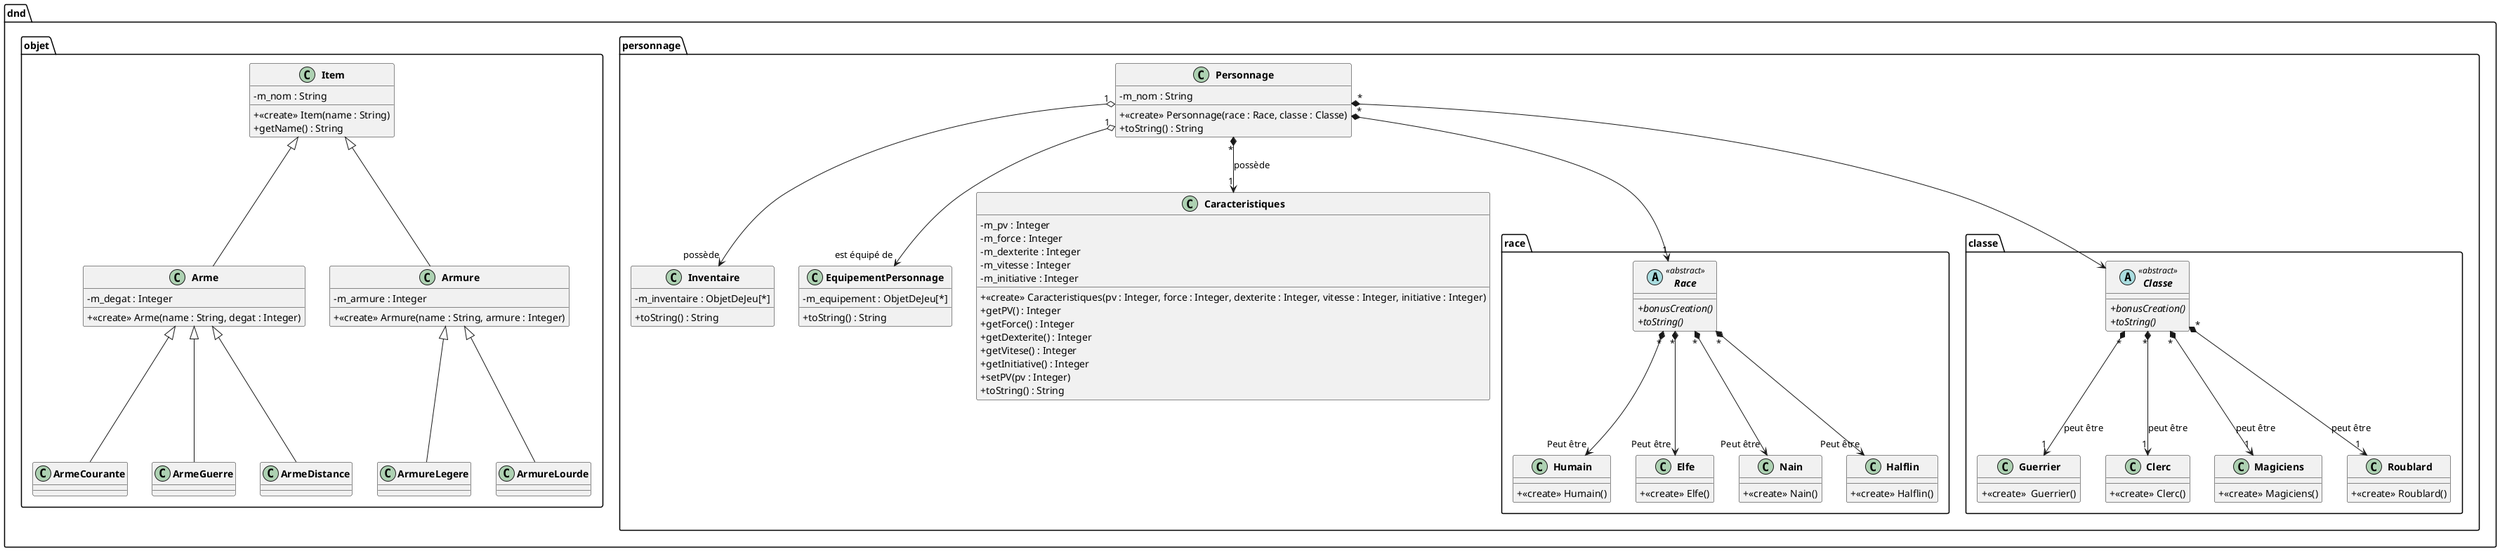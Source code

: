 @startuml

skinparam classAttributeIconSize 0
skinparam classFontStyle Bold
skinparam style strictuml hide empty members

package dnd
{
    package personnage
    {
        class Personnage
        {
            +<<create>> Personnage(race : Race, classe : Classe)
            - m_nom : String
            ' Race : mettre une composition
            ' Classe : mettre une composition
            ' Inventaire d'équipements : mettre une composition
            ' Équipements : mettre une composition
            + toString() : String
        }

        ' Début classes personnages




        class Inventaire
        {
            - m_inventaire : ObjetDeJeu[*]
            + toString() : String
        }

        class EquipementPersonnage
        {
            - m_equipement : ObjetDeJeu[*]
            + toString() : String
        }

        class Caracteristiques
        {
            ' Membres de la classe
            - m_pv : Integer
            - m_force : Integer
            - m_dexterite : Integer
            - m_vitesse : Integer
            - m_initiative : Integer
            ' Ctor
            + <<create>> Caracteristiques(pv : Integer, force : Integer, dexterite : Integer, vitesse : Integer, initiative : Integer)
            ' Getters
            + getPV() : Integer
            + getForce() : Integer
            + getDexterite() : Integer
            + getVitese() : Integer
            + getInitiative() : Integer
            ' Setters
            + setPV(pv : Integer)
            + toString() : String
        }


        Personnage "*" *--> "1" race.Race
        Personnage "*" *--> classe.Classe
        Personnage "*" *--> "1" Caracteristiques : possède
        Personnage "1" o--> "est équipé de" EquipementPersonnage
        Personnage "1" o--> "possède" Inventaire

        package race
        {
            abstract class Race <<abstract>>
            {
                +{abstract} bonusCreation()
                +{abstract} toString()
            }

            class Humain
            {
                +<<create>> Humain()
            }

            class Elfe
            {
                +<<create>> Elfe()
            }

            class Nain
            {
                +<<create>> Nain()
            }

            class Halflin
            {
                +<<create>> Halflin()
            }

            Race "*" *--> "Peut être" Humain
            Race "*" *--> "Peut être" Elfe
            Race "*" *--> "Peut être" Nain
            Race "*" *--> "Peut être" Halflin
        }

        package classe
        {

            abstract class Classe <<abstract>>
            {
            +{abstract} bonusCreation()
            +{abstract} toString()
            }

            class Guerrier
            {
                +<<create>>  Guerrier()
            }

            class Clerc
            {
                +<<create>> Clerc()
            }

            class Magiciens
            {
                +<<create>> Magiciens()
            }

            class Roublard
            {
                +<<create>> Roublard()
            }

            Classe "*" *--> "1" Guerrier : peut être
            Classe "*" *--> "1" Clerc : peut être
            Classe "*" *--> "1" Magiciens : peut être
            Classe "*" *--> "1" Roublard : peut être
        }
    }

    package objet
    {
        class Item
        {
            - m_nom : String
            + <<create>> Item(name : String)
            + getName() : String
        }

        class Arme extends Item
        {
            - m_degat : Integer
            + <<create>> Arme(name : String, degat : Integer)
        }

        class Armure extends Item
        {
            - m_armure : Integer
            + <<create>> Armure(name : String, armure : Integer)
        }

        class ArmeCourante extends Arme
        {

        }

        class ArmeGuerre extends Arme
        {

        }

        class ArmeDistance extends Arme
        {

        }

        class ArmureLegere extends Armure
        {

        }

        class ArmureLourde extends Armure
        {

        }


    ' Item "*" *--> "- m_degat : (dé)\n- m_portee : Integer" ArmeCourante: contient des
    ' Item "*" *--> "- m_degat : (dé)\n- m_portee : Integer" ArmeGuerre: contient des
    ' Item "*" *--> "- m_degat : (dé)\n- m_portee : Integer" ArmeDistance: contient des
    ' Item "*" *--> "- m_armure : Integer" ArmureLegere: contient des
    ' Item "*" *--> "- " ArmureLourde: contient des

    }
}



@enduml